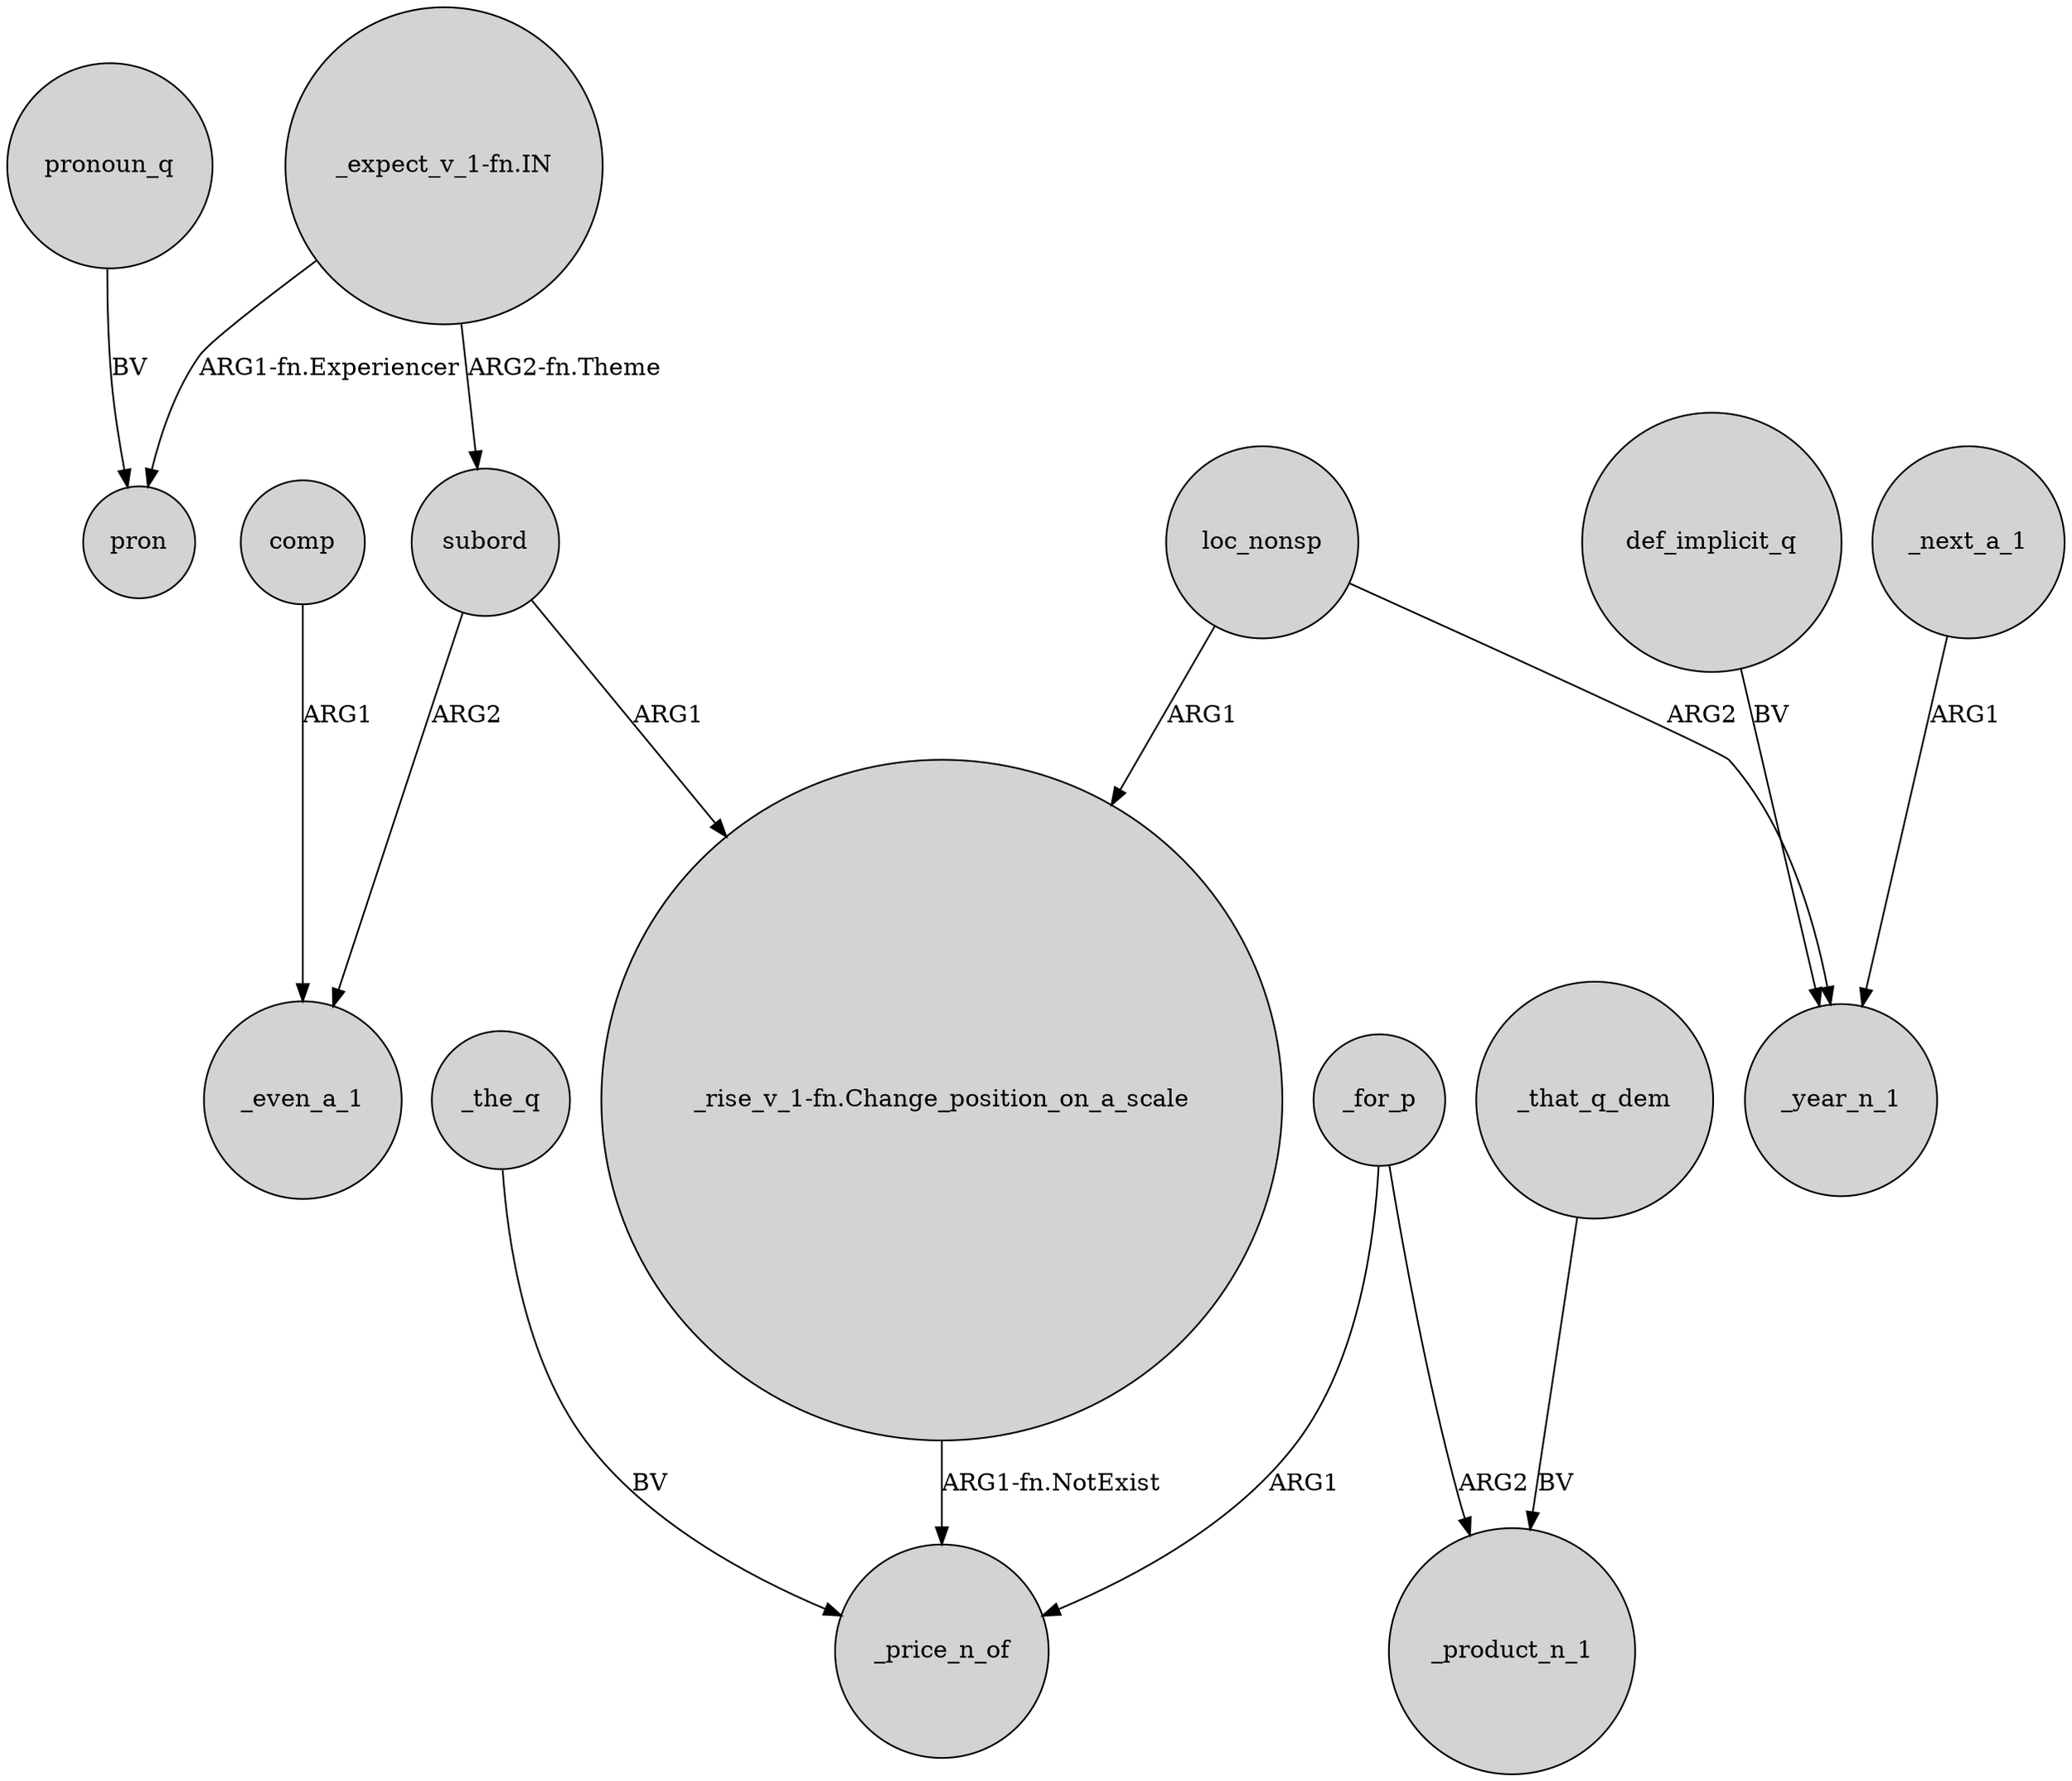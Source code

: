 digraph {
	node [shape=circle style=filled]
	"_expect_v_1-fn.IN" -> pron [label="ARG1-fn.Experiencer"]
	"_expect_v_1-fn.IN" -> subord [label="ARG2-fn.Theme"]
	subord -> "_rise_v_1-fn.Change_position_on_a_scale" [label=ARG1]
	_the_q -> _price_n_of [label=BV]
	comp -> _even_a_1 [label=ARG1]
	_for_p -> _price_n_of [label=ARG1]
	loc_nonsp -> "_rise_v_1-fn.Change_position_on_a_scale" [label=ARG1]
	def_implicit_q -> _year_n_1 [label=BV]
	"_rise_v_1-fn.Change_position_on_a_scale" -> _price_n_of [label="ARG1-fn.NotExist"]
	loc_nonsp -> _year_n_1 [label=ARG2]
	subord -> _even_a_1 [label=ARG2]
	_that_q_dem -> _product_n_1 [label=BV]
	_next_a_1 -> _year_n_1 [label=ARG1]
	_for_p -> _product_n_1 [label=ARG2]
	pronoun_q -> pron [label=BV]
}
